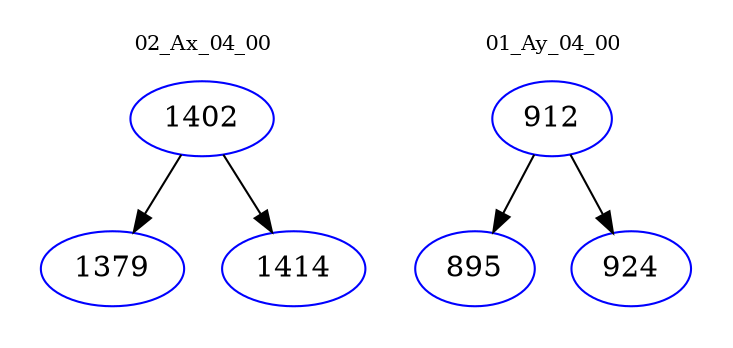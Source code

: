 digraph{
subgraph cluster_0 {
color = white
label = "02_Ax_04_00";
fontsize=10;
T0_1402 [label="1402", color="blue"]
T0_1402 -> T0_1379 [color="black"]
T0_1379 [label="1379", color="blue"]
T0_1402 -> T0_1414 [color="black"]
T0_1414 [label="1414", color="blue"]
}
subgraph cluster_1 {
color = white
label = "01_Ay_04_00";
fontsize=10;
T1_912 [label="912", color="blue"]
T1_912 -> T1_895 [color="black"]
T1_895 [label="895", color="blue"]
T1_912 -> T1_924 [color="black"]
T1_924 [label="924", color="blue"]
}
}

